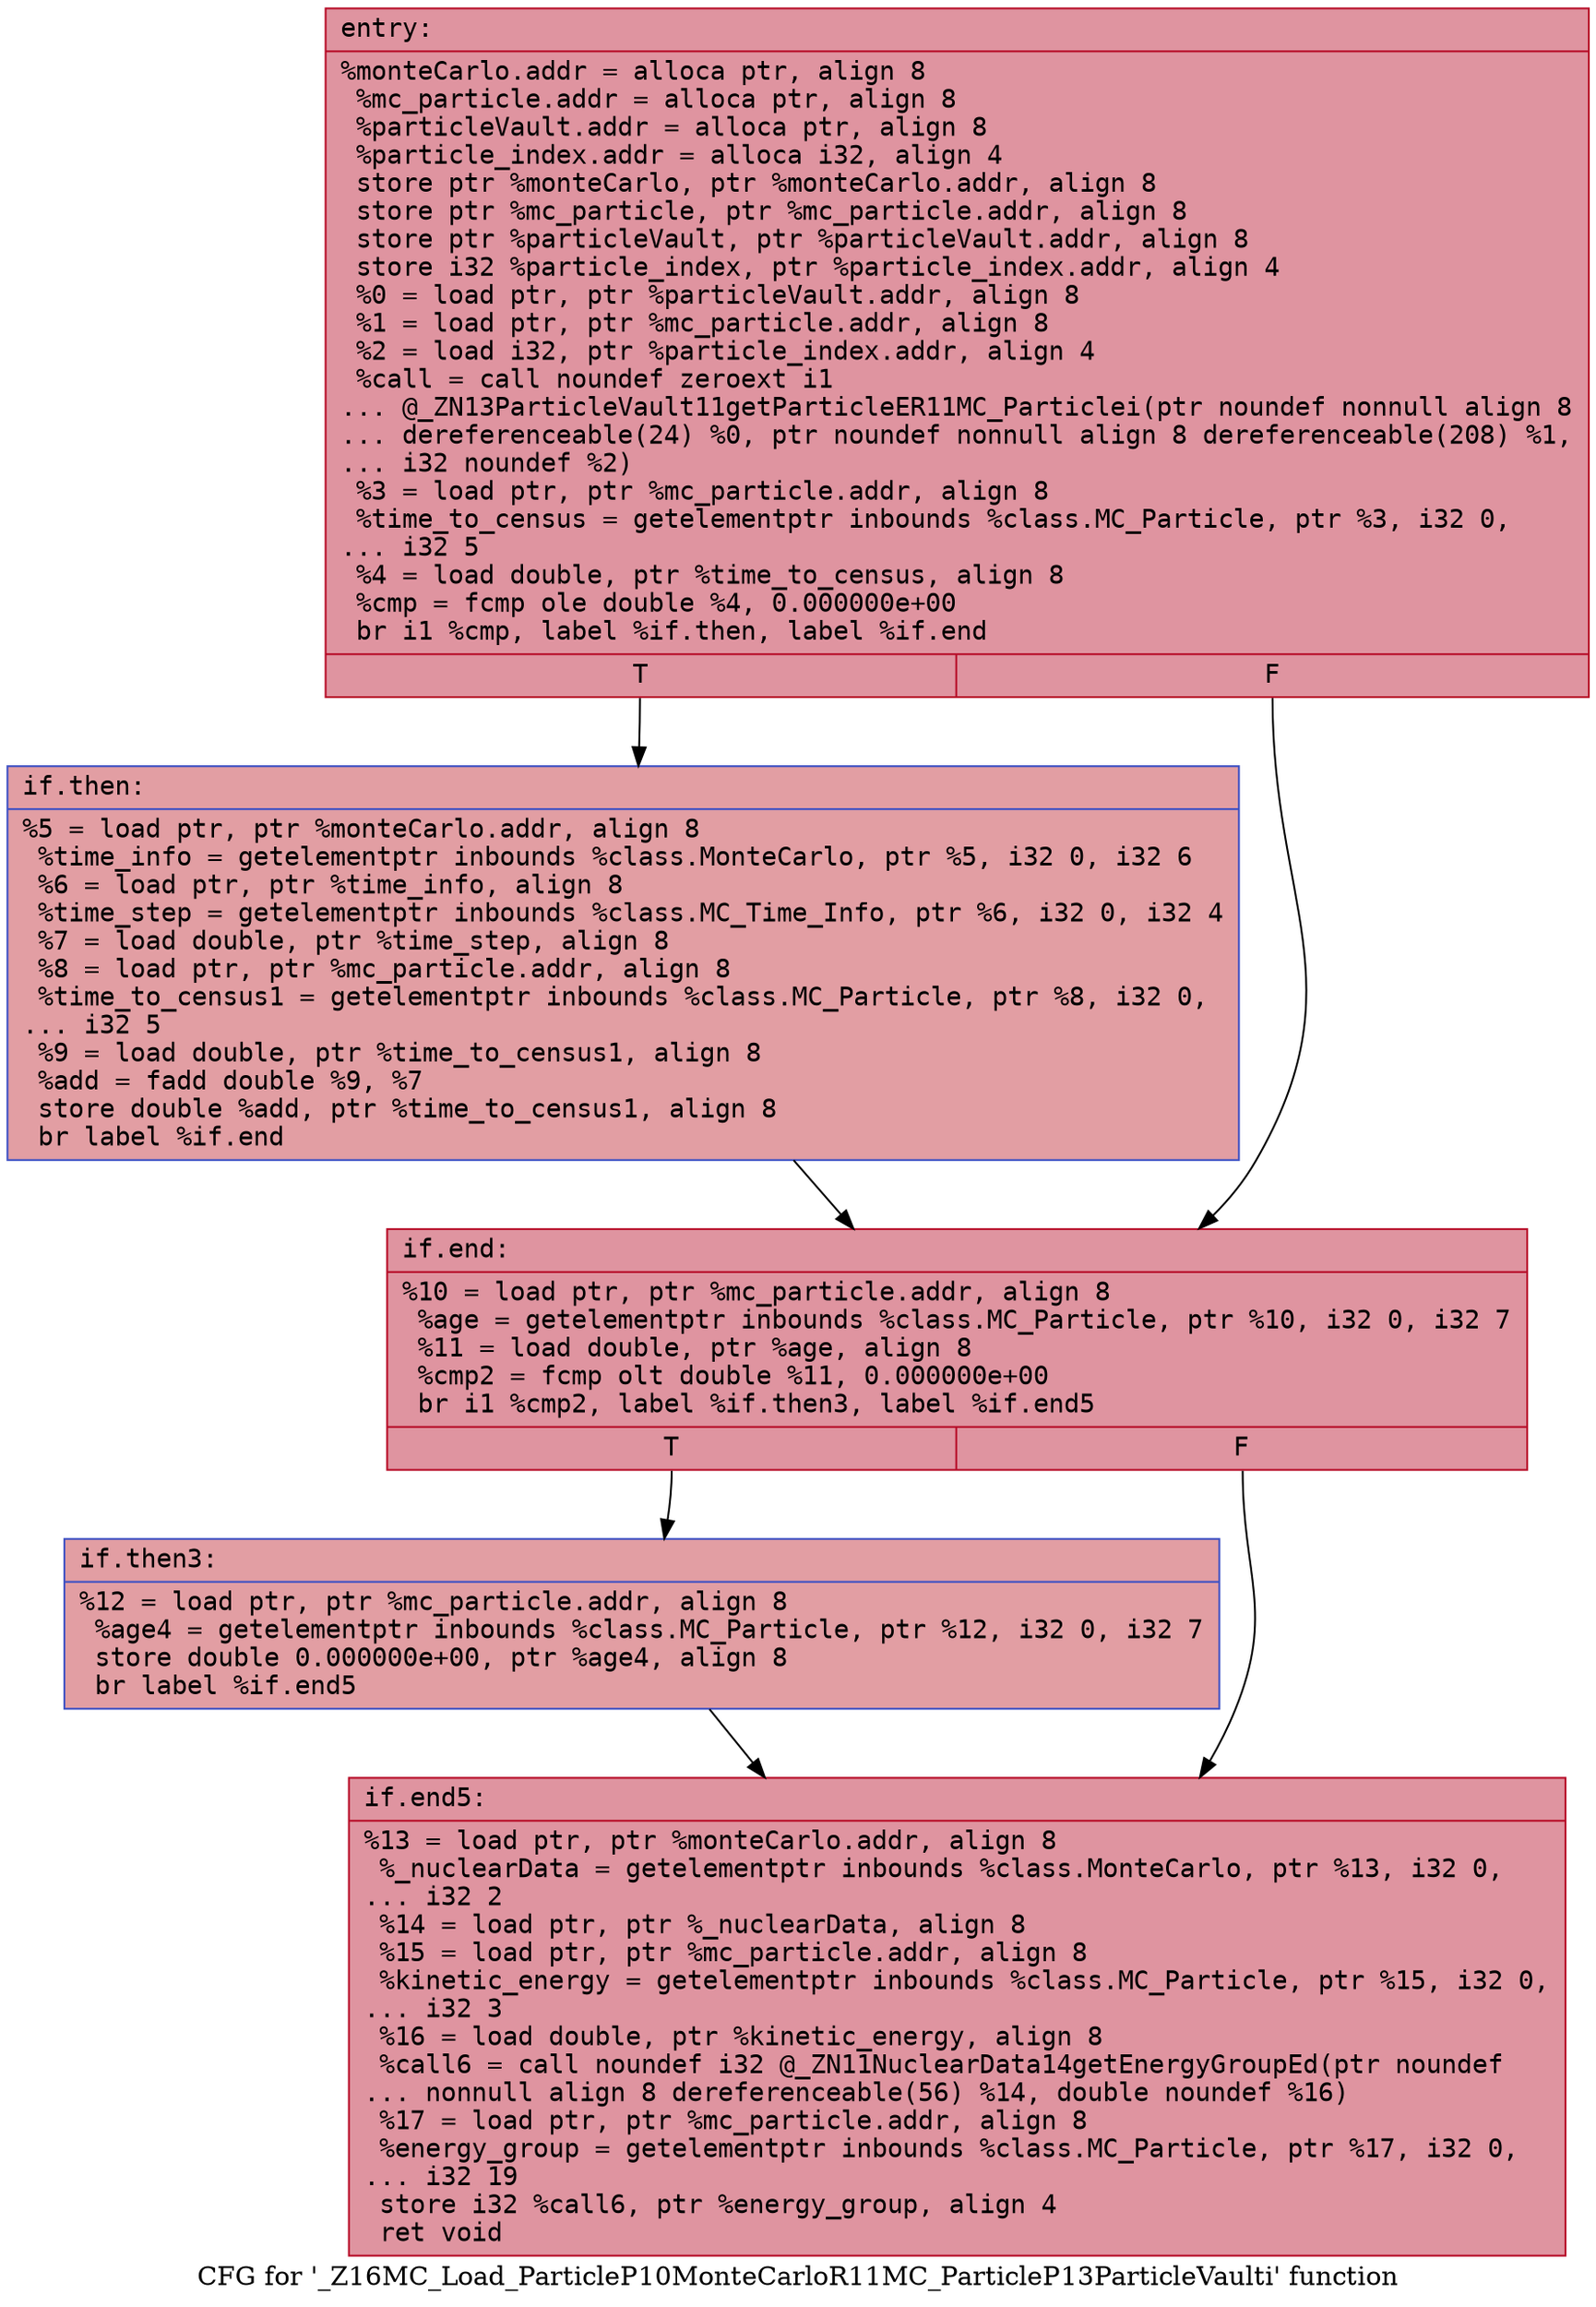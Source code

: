digraph "CFG for '_Z16MC_Load_ParticleP10MonteCarloR11MC_ParticleP13ParticleVaulti' function" {
	label="CFG for '_Z16MC_Load_ParticleP10MonteCarloR11MC_ParticleP13ParticleVaulti' function";

	Node0x556456c94120 [shape=record,color="#b70d28ff", style=filled, fillcolor="#b70d2870" fontname="Courier",label="{entry:\l|  %monteCarlo.addr = alloca ptr, align 8\l  %mc_particle.addr = alloca ptr, align 8\l  %particleVault.addr = alloca ptr, align 8\l  %particle_index.addr = alloca i32, align 4\l  store ptr %monteCarlo, ptr %monteCarlo.addr, align 8\l  store ptr %mc_particle, ptr %mc_particle.addr, align 8\l  store ptr %particleVault, ptr %particleVault.addr, align 8\l  store i32 %particle_index, ptr %particle_index.addr, align 4\l  %0 = load ptr, ptr %particleVault.addr, align 8\l  %1 = load ptr, ptr %mc_particle.addr, align 8\l  %2 = load i32, ptr %particle_index.addr, align 4\l  %call = call noundef zeroext i1\l... @_ZN13ParticleVault11getParticleER11MC_Particlei(ptr noundef nonnull align 8\l... dereferenceable(24) %0, ptr noundef nonnull align 8 dereferenceable(208) %1,\l... i32 noundef %2)\l  %3 = load ptr, ptr %mc_particle.addr, align 8\l  %time_to_census = getelementptr inbounds %class.MC_Particle, ptr %3, i32 0,\l... i32 5\l  %4 = load double, ptr %time_to_census, align 8\l  %cmp = fcmp ole double %4, 0.000000e+00\l  br i1 %cmp, label %if.then, label %if.end\l|{<s0>T|<s1>F}}"];
	Node0x556456c94120:s0 -> Node0x556456c961b0[tooltip="entry -> if.then\nProbability 50.00%" ];
	Node0x556456c94120:s1 -> Node0x556456c96420[tooltip="entry -> if.end\nProbability 50.00%" ];
	Node0x556456c961b0 [shape=record,color="#3d50c3ff", style=filled, fillcolor="#be242e70" fontname="Courier",label="{if.then:\l|  %5 = load ptr, ptr %monteCarlo.addr, align 8\l  %time_info = getelementptr inbounds %class.MonteCarlo, ptr %5, i32 0, i32 6\l  %6 = load ptr, ptr %time_info, align 8\l  %time_step = getelementptr inbounds %class.MC_Time_Info, ptr %6, i32 0, i32 4\l  %7 = load double, ptr %time_step, align 8\l  %8 = load ptr, ptr %mc_particle.addr, align 8\l  %time_to_census1 = getelementptr inbounds %class.MC_Particle, ptr %8, i32 0,\l... i32 5\l  %9 = load double, ptr %time_to_census1, align 8\l  %add = fadd double %9, %7\l  store double %add, ptr %time_to_census1, align 8\l  br label %if.end\l}"];
	Node0x556456c961b0 -> Node0x556456c96420[tooltip="if.then -> if.end\nProbability 100.00%" ];
	Node0x556456c96420 [shape=record,color="#b70d28ff", style=filled, fillcolor="#b70d2870" fontname="Courier",label="{if.end:\l|  %10 = load ptr, ptr %mc_particle.addr, align 8\l  %age = getelementptr inbounds %class.MC_Particle, ptr %10, i32 0, i32 7\l  %11 = load double, ptr %age, align 8\l  %cmp2 = fcmp olt double %11, 0.000000e+00\l  br i1 %cmp2, label %if.then3, label %if.end5\l|{<s0>T|<s1>F}}"];
	Node0x556456c96420:s0 -> Node0x556456c973e0[tooltip="if.end -> if.then3\nProbability 50.00%" ];
	Node0x556456c96420:s1 -> Node0x556456c97430[tooltip="if.end -> if.end5\nProbability 50.00%" ];
	Node0x556456c973e0 [shape=record,color="#3d50c3ff", style=filled, fillcolor="#be242e70" fontname="Courier",label="{if.then3:\l|  %12 = load ptr, ptr %mc_particle.addr, align 8\l  %age4 = getelementptr inbounds %class.MC_Particle, ptr %12, i32 0, i32 7\l  store double 0.000000e+00, ptr %age4, align 8\l  br label %if.end5\l}"];
	Node0x556456c973e0 -> Node0x556456c97430[tooltip="if.then3 -> if.end5\nProbability 100.00%" ];
	Node0x556456c97430 [shape=record,color="#b70d28ff", style=filled, fillcolor="#b70d2870" fontname="Courier",label="{if.end5:\l|  %13 = load ptr, ptr %monteCarlo.addr, align 8\l  %_nuclearData = getelementptr inbounds %class.MonteCarlo, ptr %13, i32 0,\l... i32 2\l  %14 = load ptr, ptr %_nuclearData, align 8\l  %15 = load ptr, ptr %mc_particle.addr, align 8\l  %kinetic_energy = getelementptr inbounds %class.MC_Particle, ptr %15, i32 0,\l... i32 3\l  %16 = load double, ptr %kinetic_energy, align 8\l  %call6 = call noundef i32 @_ZN11NuclearData14getEnergyGroupEd(ptr noundef\l... nonnull align 8 dereferenceable(56) %14, double noundef %16)\l  %17 = load ptr, ptr %mc_particle.addr, align 8\l  %energy_group = getelementptr inbounds %class.MC_Particle, ptr %17, i32 0,\l... i32 19\l  store i32 %call6, ptr %energy_group, align 4\l  ret void\l}"];
}
